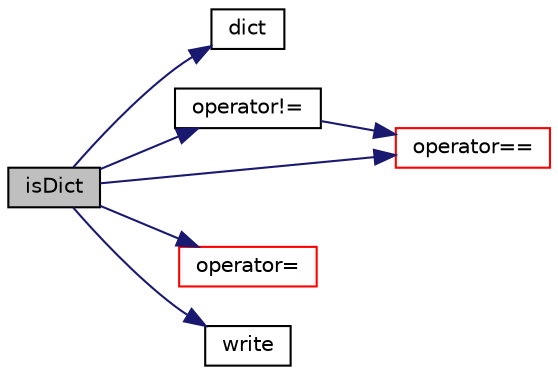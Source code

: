 digraph "isDict"
{
  bgcolor="transparent";
  edge [fontname="Helvetica",fontsize="10",labelfontname="Helvetica",labelfontsize="10"];
  node [fontname="Helvetica",fontsize="10",shape=record];
  rankdir="LR";
  Node1 [label="isDict",height=0.2,width=0.4,color="black", fillcolor="grey75", style="filled", fontcolor="black"];
  Node1 -> Node2 [color="midnightblue",fontsize="10",style="solid",fontname="Helvetica"];
  Node2 [label="dict",height=0.2,width=0.4,color="black",URL="$a00665.html#afc13fd3e1a6858d0e483f32306831d71",tooltip="Return dictionary if this entry is a dictionary. "];
  Node1 -> Node3 [color="midnightblue",fontsize="10",style="solid",fontname="Helvetica"];
  Node3 [label="operator!=",height=0.2,width=0.4,color="black",URL="$a00665.html#a4fe867330ba54bd9f9b78741f38a6d9f"];
  Node3 -> Node4 [color="midnightblue",fontsize="10",style="solid",fontname="Helvetica"];
  Node4 [label="operator==",height=0.2,width=0.4,color="red",URL="$a00665.html#acb4a9acde6863e5527e351283c0061a7"];
  Node1 -> Node5 [color="midnightblue",fontsize="10",style="solid",fontname="Helvetica"];
  Node5 [label="operator=",height=0.2,width=0.4,color="red",URL="$a00665.html#a14057f6b7e2dbbbd115ededb953155c2"];
  Node1 -> Node4 [color="midnightblue",fontsize="10",style="solid",fontname="Helvetica"];
  Node1 -> Node6 [color="midnightblue",fontsize="10",style="solid",fontname="Helvetica"];
  Node6 [label="write",height=0.2,width=0.4,color="black",URL="$a00665.html#ab0610b660df90b768c178c23d3a8c768",tooltip="Write. "];
}
